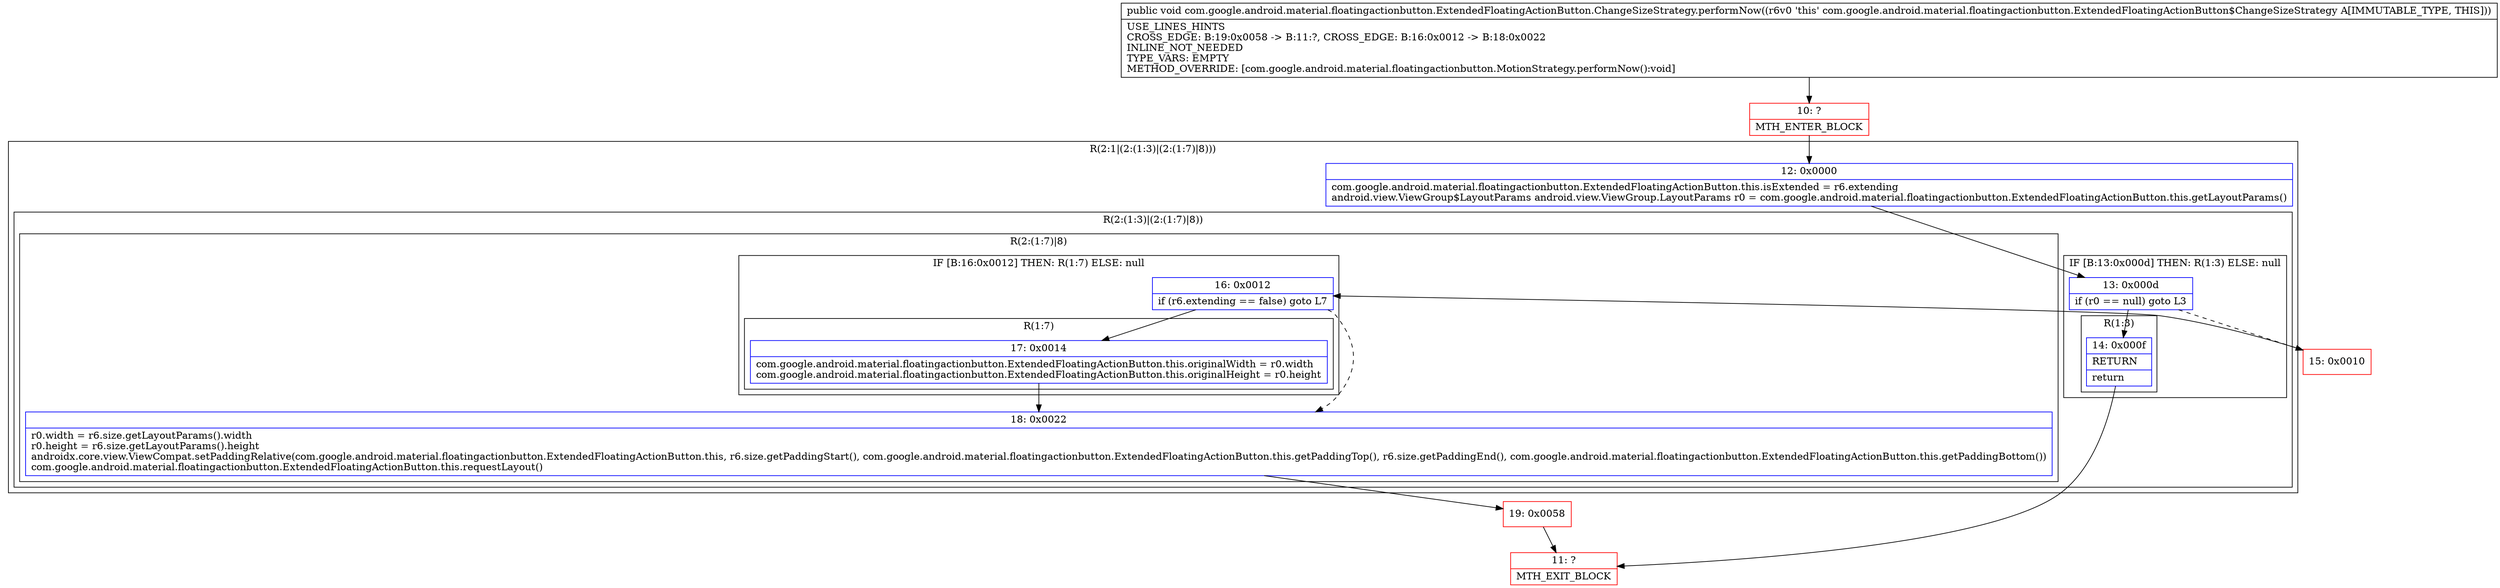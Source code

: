 digraph "CFG forcom.google.android.material.floatingactionbutton.ExtendedFloatingActionButton.ChangeSizeStrategy.performNow()V" {
subgraph cluster_Region_2005256658 {
label = "R(2:1|(2:(1:3)|(2:(1:7)|8)))";
node [shape=record,color=blue];
Node_12 [shape=record,label="{12\:\ 0x0000|com.google.android.material.floatingactionbutton.ExtendedFloatingActionButton.this.isExtended = r6.extending\landroid.view.ViewGroup$LayoutParams android.view.ViewGroup.LayoutParams r0 = com.google.android.material.floatingactionbutton.ExtendedFloatingActionButton.this.getLayoutParams()\l}"];
subgraph cluster_Region_1676369706 {
label = "R(2:(1:3)|(2:(1:7)|8))";
node [shape=record,color=blue];
subgraph cluster_IfRegion_37600922 {
label = "IF [B:13:0x000d] THEN: R(1:3) ELSE: null";
node [shape=record,color=blue];
Node_13 [shape=record,label="{13\:\ 0x000d|if (r0 == null) goto L3\l}"];
subgraph cluster_Region_997274580 {
label = "R(1:3)";
node [shape=record,color=blue];
Node_14 [shape=record,label="{14\:\ 0x000f|RETURN\l|return\l}"];
}
}
subgraph cluster_Region_1326356410 {
label = "R(2:(1:7)|8)";
node [shape=record,color=blue];
subgraph cluster_IfRegion_1111960524 {
label = "IF [B:16:0x0012] THEN: R(1:7) ELSE: null";
node [shape=record,color=blue];
Node_16 [shape=record,label="{16\:\ 0x0012|if (r6.extending == false) goto L7\l}"];
subgraph cluster_Region_589803868 {
label = "R(1:7)";
node [shape=record,color=blue];
Node_17 [shape=record,label="{17\:\ 0x0014|com.google.android.material.floatingactionbutton.ExtendedFloatingActionButton.this.originalWidth = r0.width\lcom.google.android.material.floatingactionbutton.ExtendedFloatingActionButton.this.originalHeight = r0.height\l}"];
}
}
Node_18 [shape=record,label="{18\:\ 0x0022|r0.width = r6.size.getLayoutParams().width\lr0.height = r6.size.getLayoutParams().height\landroidx.core.view.ViewCompat.setPaddingRelative(com.google.android.material.floatingactionbutton.ExtendedFloatingActionButton.this, r6.size.getPaddingStart(), com.google.android.material.floatingactionbutton.ExtendedFloatingActionButton.this.getPaddingTop(), r6.size.getPaddingEnd(), com.google.android.material.floatingactionbutton.ExtendedFloatingActionButton.this.getPaddingBottom())\lcom.google.android.material.floatingactionbutton.ExtendedFloatingActionButton.this.requestLayout()\l}"];
}
}
}
Node_10 [shape=record,color=red,label="{10\:\ ?|MTH_ENTER_BLOCK\l}"];
Node_11 [shape=record,color=red,label="{11\:\ ?|MTH_EXIT_BLOCK\l}"];
Node_15 [shape=record,color=red,label="{15\:\ 0x0010}"];
Node_19 [shape=record,color=red,label="{19\:\ 0x0058}"];
MethodNode[shape=record,label="{public void com.google.android.material.floatingactionbutton.ExtendedFloatingActionButton.ChangeSizeStrategy.performNow((r6v0 'this' com.google.android.material.floatingactionbutton.ExtendedFloatingActionButton$ChangeSizeStrategy A[IMMUTABLE_TYPE, THIS]))  | USE_LINES_HINTS\lCROSS_EDGE: B:19:0x0058 \-\> B:11:?, CROSS_EDGE: B:16:0x0012 \-\> B:18:0x0022\lINLINE_NOT_NEEDED\lTYPE_VARS: EMPTY\lMETHOD_OVERRIDE: [com.google.android.material.floatingactionbutton.MotionStrategy.performNow():void]\l}"];
MethodNode -> Node_10;Node_12 -> Node_13;
Node_13 -> Node_14;
Node_13 -> Node_15[style=dashed];
Node_14 -> Node_11;
Node_16 -> Node_17;
Node_16 -> Node_18[style=dashed];
Node_17 -> Node_18;
Node_18 -> Node_19;
Node_10 -> Node_12;
Node_15 -> Node_16;
Node_19 -> Node_11;
}

